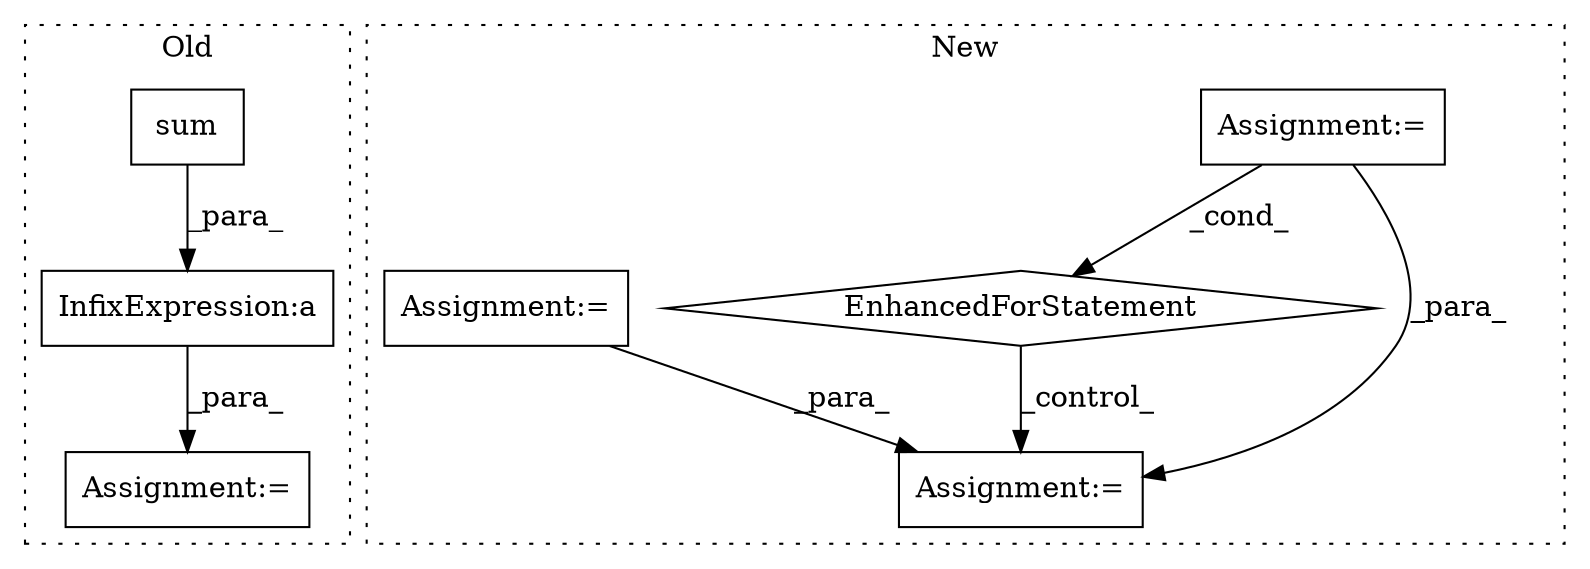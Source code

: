 digraph G {
subgraph cluster0 {
1 [label="sum" a="32" s="2319,2407" l="4,1" shape="box"];
6 [label="Assignment:=" a="7" s="2516" l="1" shape="box"];
7 [label="InfixExpression:a" a="27" s="2546" l="3" shape="box"];
label = "Old";
style="dotted";
}
subgraph cluster1 {
2 [label="EnhancedForStatement" a="70" s="2455,2543" l="53,2" shape="diamond"];
3 [label="Assignment:=" a="7" s="2320" l="11" shape="box"];
4 [label="Assignment:=" a="7" s="2658" l="1" shape="box"];
5 [label="Assignment:=" a="7" s="2182" l="12" shape="box"];
label = "New";
style="dotted";
}
1 -> 7 [label="_para_"];
2 -> 4 [label="_control_"];
3 -> 2 [label="_cond_"];
3 -> 4 [label="_para_"];
5 -> 4 [label="_para_"];
7 -> 6 [label="_para_"];
}